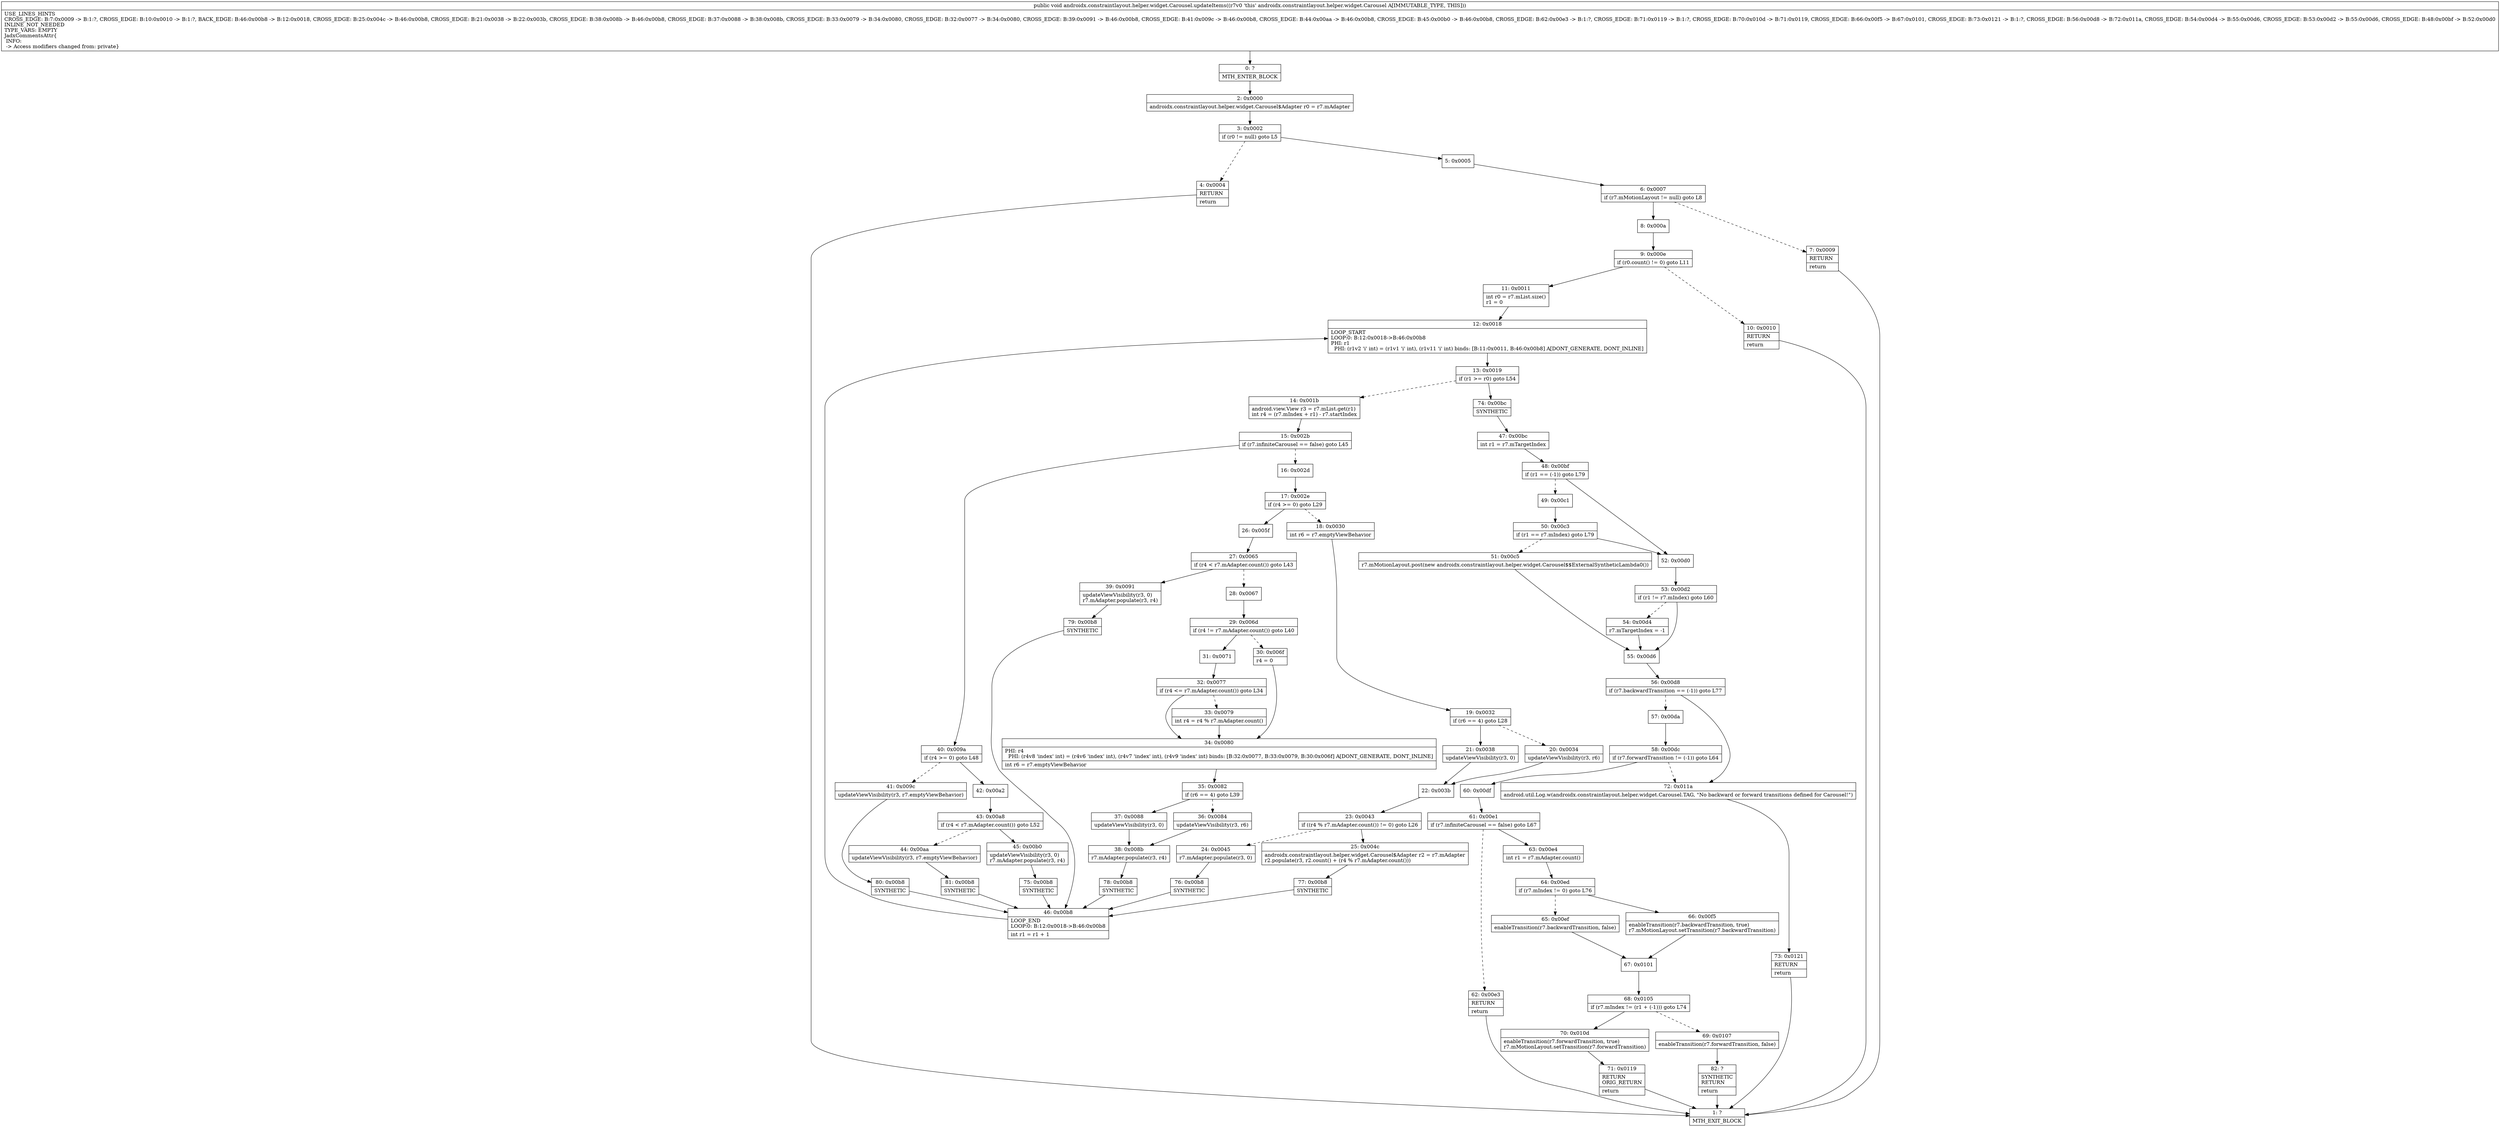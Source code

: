 digraph "CFG forandroidx.constraintlayout.helper.widget.Carousel.updateItems()V" {
Node_0 [shape=record,label="{0\:\ ?|MTH_ENTER_BLOCK\l}"];
Node_2 [shape=record,label="{2\:\ 0x0000|androidx.constraintlayout.helper.widget.Carousel$Adapter r0 = r7.mAdapter\l}"];
Node_3 [shape=record,label="{3\:\ 0x0002|if (r0 != null) goto L5\l}"];
Node_4 [shape=record,label="{4\:\ 0x0004|RETURN\l|return\l}"];
Node_1 [shape=record,label="{1\:\ ?|MTH_EXIT_BLOCK\l}"];
Node_5 [shape=record,label="{5\:\ 0x0005}"];
Node_6 [shape=record,label="{6\:\ 0x0007|if (r7.mMotionLayout != null) goto L8\l}"];
Node_7 [shape=record,label="{7\:\ 0x0009|RETURN\l|return\l}"];
Node_8 [shape=record,label="{8\:\ 0x000a}"];
Node_9 [shape=record,label="{9\:\ 0x000e|if (r0.count() != 0) goto L11\l}"];
Node_10 [shape=record,label="{10\:\ 0x0010|RETURN\l|return\l}"];
Node_11 [shape=record,label="{11\:\ 0x0011|int r0 = r7.mList.size()\lr1 = 0\l}"];
Node_12 [shape=record,label="{12\:\ 0x0018|LOOP_START\lLOOP:0: B:12:0x0018\-\>B:46:0x00b8\lPHI: r1 \l  PHI: (r1v2 'i' int) = (r1v1 'i' int), (r1v11 'i' int) binds: [B:11:0x0011, B:46:0x00b8] A[DONT_GENERATE, DONT_INLINE]\l}"];
Node_13 [shape=record,label="{13\:\ 0x0019|if (r1 \>= r0) goto L54\l}"];
Node_14 [shape=record,label="{14\:\ 0x001b|android.view.View r3 = r7.mList.get(r1)\lint r4 = (r7.mIndex + r1) \- r7.startIndex\l}"];
Node_15 [shape=record,label="{15\:\ 0x002b|if (r7.infiniteCarousel == false) goto L45\l}"];
Node_16 [shape=record,label="{16\:\ 0x002d}"];
Node_17 [shape=record,label="{17\:\ 0x002e|if (r4 \>= 0) goto L29\l}"];
Node_18 [shape=record,label="{18\:\ 0x0030|int r6 = r7.emptyViewBehavior\l}"];
Node_19 [shape=record,label="{19\:\ 0x0032|if (r6 == 4) goto L28\l}"];
Node_20 [shape=record,label="{20\:\ 0x0034|updateViewVisibility(r3, r6)\l}"];
Node_22 [shape=record,label="{22\:\ 0x003b}"];
Node_23 [shape=record,label="{23\:\ 0x0043|if ((r4 % r7.mAdapter.count()) != 0) goto L26\l}"];
Node_24 [shape=record,label="{24\:\ 0x0045|r7.mAdapter.populate(r3, 0)\l}"];
Node_76 [shape=record,label="{76\:\ 0x00b8|SYNTHETIC\l}"];
Node_46 [shape=record,label="{46\:\ 0x00b8|LOOP_END\lLOOP:0: B:12:0x0018\-\>B:46:0x00b8\l|int r1 = r1 + 1\l}"];
Node_25 [shape=record,label="{25\:\ 0x004c|androidx.constraintlayout.helper.widget.Carousel$Adapter r2 = r7.mAdapter\lr2.populate(r3, r2.count() + (r4 % r7.mAdapter.count()))\l}"];
Node_77 [shape=record,label="{77\:\ 0x00b8|SYNTHETIC\l}"];
Node_21 [shape=record,label="{21\:\ 0x0038|updateViewVisibility(r3, 0)\l}"];
Node_26 [shape=record,label="{26\:\ 0x005f}"];
Node_27 [shape=record,label="{27\:\ 0x0065|if (r4 \< r7.mAdapter.count()) goto L43\l}"];
Node_28 [shape=record,label="{28\:\ 0x0067}"];
Node_29 [shape=record,label="{29\:\ 0x006d|if (r4 != r7.mAdapter.count()) goto L40\l}"];
Node_30 [shape=record,label="{30\:\ 0x006f|r4 = 0\l}"];
Node_34 [shape=record,label="{34\:\ 0x0080|PHI: r4 \l  PHI: (r4v8 'index' int) = (r4v6 'index' int), (r4v7 'index' int), (r4v9 'index' int) binds: [B:32:0x0077, B:33:0x0079, B:30:0x006f] A[DONT_GENERATE, DONT_INLINE]\l|int r6 = r7.emptyViewBehavior\l}"];
Node_35 [shape=record,label="{35\:\ 0x0082|if (r6 == 4) goto L39\l}"];
Node_36 [shape=record,label="{36\:\ 0x0084|updateViewVisibility(r3, r6)\l}"];
Node_38 [shape=record,label="{38\:\ 0x008b|r7.mAdapter.populate(r3, r4)\l}"];
Node_78 [shape=record,label="{78\:\ 0x00b8|SYNTHETIC\l}"];
Node_37 [shape=record,label="{37\:\ 0x0088|updateViewVisibility(r3, 0)\l}"];
Node_31 [shape=record,label="{31\:\ 0x0071}"];
Node_32 [shape=record,label="{32\:\ 0x0077|if (r4 \<= r7.mAdapter.count()) goto L34\l}"];
Node_33 [shape=record,label="{33\:\ 0x0079|int r4 = r4 % r7.mAdapter.count()\l}"];
Node_39 [shape=record,label="{39\:\ 0x0091|updateViewVisibility(r3, 0)\lr7.mAdapter.populate(r3, r4)\l}"];
Node_79 [shape=record,label="{79\:\ 0x00b8|SYNTHETIC\l}"];
Node_40 [shape=record,label="{40\:\ 0x009a|if (r4 \>= 0) goto L48\l}"];
Node_41 [shape=record,label="{41\:\ 0x009c|updateViewVisibility(r3, r7.emptyViewBehavior)\l}"];
Node_80 [shape=record,label="{80\:\ 0x00b8|SYNTHETIC\l}"];
Node_42 [shape=record,label="{42\:\ 0x00a2}"];
Node_43 [shape=record,label="{43\:\ 0x00a8|if (r4 \< r7.mAdapter.count()) goto L52\l}"];
Node_44 [shape=record,label="{44\:\ 0x00aa|updateViewVisibility(r3, r7.emptyViewBehavior)\l}"];
Node_81 [shape=record,label="{81\:\ 0x00b8|SYNTHETIC\l}"];
Node_45 [shape=record,label="{45\:\ 0x00b0|updateViewVisibility(r3, 0)\lr7.mAdapter.populate(r3, r4)\l}"];
Node_75 [shape=record,label="{75\:\ 0x00b8|SYNTHETIC\l}"];
Node_74 [shape=record,label="{74\:\ 0x00bc|SYNTHETIC\l}"];
Node_47 [shape=record,label="{47\:\ 0x00bc|int r1 = r7.mTargetIndex\l}"];
Node_48 [shape=record,label="{48\:\ 0x00bf|if (r1 == (\-1)) goto L79\l}"];
Node_49 [shape=record,label="{49\:\ 0x00c1}"];
Node_50 [shape=record,label="{50\:\ 0x00c3|if (r1 == r7.mIndex) goto L79\l}"];
Node_51 [shape=record,label="{51\:\ 0x00c5|r7.mMotionLayout.post(new androidx.constraintlayout.helper.widget.Carousel$$ExternalSyntheticLambda0())\l}"];
Node_55 [shape=record,label="{55\:\ 0x00d6}"];
Node_56 [shape=record,label="{56\:\ 0x00d8|if (r7.backwardTransition == (\-1)) goto L77\l}"];
Node_57 [shape=record,label="{57\:\ 0x00da}"];
Node_58 [shape=record,label="{58\:\ 0x00dc|if (r7.forwardTransition != (\-1)) goto L64\l}"];
Node_60 [shape=record,label="{60\:\ 0x00df}"];
Node_61 [shape=record,label="{61\:\ 0x00e1|if (r7.infiniteCarousel == false) goto L67\l}"];
Node_62 [shape=record,label="{62\:\ 0x00e3|RETURN\l|return\l}"];
Node_63 [shape=record,label="{63\:\ 0x00e4|int r1 = r7.mAdapter.count()\l}"];
Node_64 [shape=record,label="{64\:\ 0x00ed|if (r7.mIndex != 0) goto L76\l}"];
Node_65 [shape=record,label="{65\:\ 0x00ef|enableTransition(r7.backwardTransition, false)\l}"];
Node_67 [shape=record,label="{67\:\ 0x0101}"];
Node_68 [shape=record,label="{68\:\ 0x0105|if (r7.mIndex != (r1 + (\-1))) goto L74\l}"];
Node_69 [shape=record,label="{69\:\ 0x0107|enableTransition(r7.forwardTransition, false)\l}"];
Node_82 [shape=record,label="{82\:\ ?|SYNTHETIC\lRETURN\l|return\l}"];
Node_70 [shape=record,label="{70\:\ 0x010d|enableTransition(r7.forwardTransition, true)\lr7.mMotionLayout.setTransition(r7.forwardTransition)\l}"];
Node_71 [shape=record,label="{71\:\ 0x0119|RETURN\lORIG_RETURN\l|return\l}"];
Node_66 [shape=record,label="{66\:\ 0x00f5|enableTransition(r7.backwardTransition, true)\lr7.mMotionLayout.setTransition(r7.backwardTransition)\l}"];
Node_72 [shape=record,label="{72\:\ 0x011a|android.util.Log.w(androidx.constraintlayout.helper.widget.Carousel.TAG, \"No backward or forward transitions defined for Carousel!\")\l}"];
Node_73 [shape=record,label="{73\:\ 0x0121|RETURN\l|return\l}"];
Node_52 [shape=record,label="{52\:\ 0x00d0}"];
Node_53 [shape=record,label="{53\:\ 0x00d2|if (r1 != r7.mIndex) goto L60\l}"];
Node_54 [shape=record,label="{54\:\ 0x00d4|r7.mTargetIndex = \-1\l}"];
MethodNode[shape=record,label="{public void androidx.constraintlayout.helper.widget.Carousel.updateItems((r7v0 'this' androidx.constraintlayout.helper.widget.Carousel A[IMMUTABLE_TYPE, THIS]))  | USE_LINES_HINTS\lCROSS_EDGE: B:7:0x0009 \-\> B:1:?, CROSS_EDGE: B:10:0x0010 \-\> B:1:?, BACK_EDGE: B:46:0x00b8 \-\> B:12:0x0018, CROSS_EDGE: B:25:0x004c \-\> B:46:0x00b8, CROSS_EDGE: B:21:0x0038 \-\> B:22:0x003b, CROSS_EDGE: B:38:0x008b \-\> B:46:0x00b8, CROSS_EDGE: B:37:0x0088 \-\> B:38:0x008b, CROSS_EDGE: B:33:0x0079 \-\> B:34:0x0080, CROSS_EDGE: B:32:0x0077 \-\> B:34:0x0080, CROSS_EDGE: B:39:0x0091 \-\> B:46:0x00b8, CROSS_EDGE: B:41:0x009c \-\> B:46:0x00b8, CROSS_EDGE: B:44:0x00aa \-\> B:46:0x00b8, CROSS_EDGE: B:45:0x00b0 \-\> B:46:0x00b8, CROSS_EDGE: B:62:0x00e3 \-\> B:1:?, CROSS_EDGE: B:71:0x0119 \-\> B:1:?, CROSS_EDGE: B:70:0x010d \-\> B:71:0x0119, CROSS_EDGE: B:66:0x00f5 \-\> B:67:0x0101, CROSS_EDGE: B:73:0x0121 \-\> B:1:?, CROSS_EDGE: B:56:0x00d8 \-\> B:72:0x011a, CROSS_EDGE: B:54:0x00d4 \-\> B:55:0x00d6, CROSS_EDGE: B:53:0x00d2 \-\> B:55:0x00d6, CROSS_EDGE: B:48:0x00bf \-\> B:52:0x00d0\lINLINE_NOT_NEEDED\lTYPE_VARS: EMPTY\lJadxCommentsAttr\{\l INFO: \l \-\> Access modifiers changed from: private\}\l}"];
MethodNode -> Node_0;Node_0 -> Node_2;
Node_2 -> Node_3;
Node_3 -> Node_4[style=dashed];
Node_3 -> Node_5;
Node_4 -> Node_1;
Node_5 -> Node_6;
Node_6 -> Node_7[style=dashed];
Node_6 -> Node_8;
Node_7 -> Node_1;
Node_8 -> Node_9;
Node_9 -> Node_10[style=dashed];
Node_9 -> Node_11;
Node_10 -> Node_1;
Node_11 -> Node_12;
Node_12 -> Node_13;
Node_13 -> Node_14[style=dashed];
Node_13 -> Node_74;
Node_14 -> Node_15;
Node_15 -> Node_16[style=dashed];
Node_15 -> Node_40;
Node_16 -> Node_17;
Node_17 -> Node_18[style=dashed];
Node_17 -> Node_26;
Node_18 -> Node_19;
Node_19 -> Node_20[style=dashed];
Node_19 -> Node_21;
Node_20 -> Node_22;
Node_22 -> Node_23;
Node_23 -> Node_24[style=dashed];
Node_23 -> Node_25;
Node_24 -> Node_76;
Node_76 -> Node_46;
Node_46 -> Node_12;
Node_25 -> Node_77;
Node_77 -> Node_46;
Node_21 -> Node_22;
Node_26 -> Node_27;
Node_27 -> Node_28[style=dashed];
Node_27 -> Node_39;
Node_28 -> Node_29;
Node_29 -> Node_30[style=dashed];
Node_29 -> Node_31;
Node_30 -> Node_34;
Node_34 -> Node_35;
Node_35 -> Node_36[style=dashed];
Node_35 -> Node_37;
Node_36 -> Node_38;
Node_38 -> Node_78;
Node_78 -> Node_46;
Node_37 -> Node_38;
Node_31 -> Node_32;
Node_32 -> Node_33[style=dashed];
Node_32 -> Node_34;
Node_33 -> Node_34;
Node_39 -> Node_79;
Node_79 -> Node_46;
Node_40 -> Node_41[style=dashed];
Node_40 -> Node_42;
Node_41 -> Node_80;
Node_80 -> Node_46;
Node_42 -> Node_43;
Node_43 -> Node_44[style=dashed];
Node_43 -> Node_45;
Node_44 -> Node_81;
Node_81 -> Node_46;
Node_45 -> Node_75;
Node_75 -> Node_46;
Node_74 -> Node_47;
Node_47 -> Node_48;
Node_48 -> Node_49[style=dashed];
Node_48 -> Node_52;
Node_49 -> Node_50;
Node_50 -> Node_51[style=dashed];
Node_50 -> Node_52;
Node_51 -> Node_55;
Node_55 -> Node_56;
Node_56 -> Node_57[style=dashed];
Node_56 -> Node_72;
Node_57 -> Node_58;
Node_58 -> Node_60;
Node_58 -> Node_72[style=dashed];
Node_60 -> Node_61;
Node_61 -> Node_62[style=dashed];
Node_61 -> Node_63;
Node_62 -> Node_1;
Node_63 -> Node_64;
Node_64 -> Node_65[style=dashed];
Node_64 -> Node_66;
Node_65 -> Node_67;
Node_67 -> Node_68;
Node_68 -> Node_69[style=dashed];
Node_68 -> Node_70;
Node_69 -> Node_82;
Node_82 -> Node_1;
Node_70 -> Node_71;
Node_71 -> Node_1;
Node_66 -> Node_67;
Node_72 -> Node_73;
Node_73 -> Node_1;
Node_52 -> Node_53;
Node_53 -> Node_54[style=dashed];
Node_53 -> Node_55;
Node_54 -> Node_55;
}

